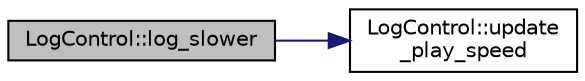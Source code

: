 digraph "LogControl::log_slower"
{
 // INTERACTIVE_SVG=YES
  edge [fontname="Helvetica",fontsize="10",labelfontname="Helvetica",labelfontsize="10"];
  node [fontname="Helvetica",fontsize="10",shape=record];
  rankdir="LR";
  Node1 [label="LogControl::log_slower",height=0.2,width=0.4,color="black", fillcolor="grey75", style="filled", fontcolor="black"];
  Node1 -> Node2 [color="midnightblue",fontsize="10",style="solid",fontname="Helvetica"];
  Node2 [label="LogControl::update\l_play_speed",height=0.2,width=0.4,color="black", fillcolor="white", style="filled",URL="$d5/d0b/class_log_control.html#a4b1a397fc780411241f0fc330cb8908a"];
}
